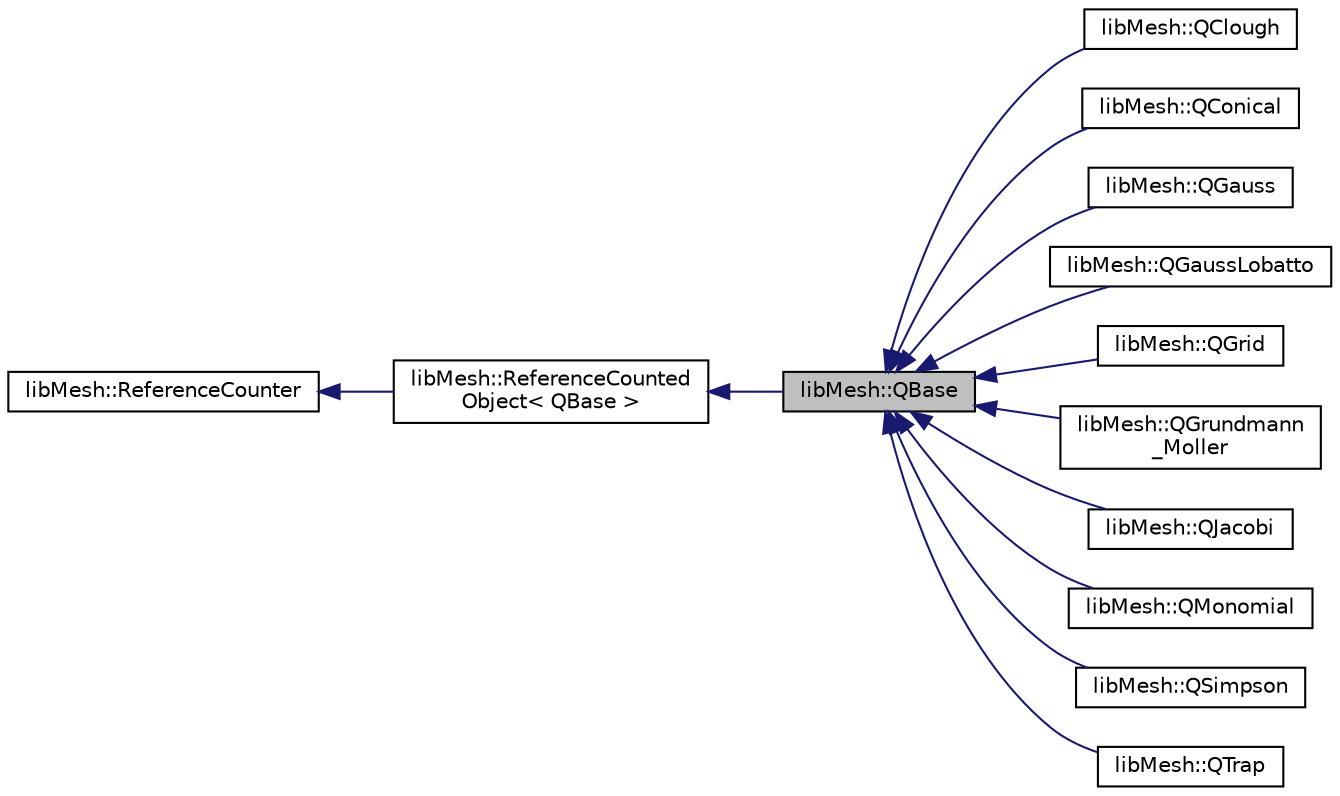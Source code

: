 digraph "libMesh::QBase"
{
  edge [fontname="Helvetica",fontsize="10",labelfontname="Helvetica",labelfontsize="10"];
  node [fontname="Helvetica",fontsize="10",shape=record];
  rankdir="LR";
  Node1 [label="libMesh::QBase",height=0.2,width=0.4,color="black", fillcolor="grey75", style="filled", fontcolor="black"];
  Node2 -> Node1 [dir="back",color="midnightblue",fontsize="10",style="solid",fontname="Helvetica"];
  Node2 [label="libMesh::ReferenceCounted\lObject\< QBase \>",height=0.2,width=0.4,color="black", fillcolor="white", style="filled",URL="$classlibMesh_1_1ReferenceCountedObject.html"];
  Node3 -> Node2 [dir="back",color="midnightblue",fontsize="10",style="solid",fontname="Helvetica"];
  Node3 [label="libMesh::ReferenceCounter",height=0.2,width=0.4,color="black", fillcolor="white", style="filled",URL="$classlibMesh_1_1ReferenceCounter.html",tooltip="Common base for all objects whose creations/destructions are counted. "];
  Node1 -> Node4 [dir="back",color="midnightblue",fontsize="10",style="solid",fontname="Helvetica"];
  Node4 [label="libMesh::QClough",height=0.2,width=0.4,color="black", fillcolor="white", style="filled",URL="$classlibMesh_1_1QClough.html",tooltip="Implements quadrature rules for Clough-Tocher macroelements. "];
  Node1 -> Node5 [dir="back",color="midnightblue",fontsize="10",style="solid",fontname="Helvetica"];
  Node5 [label="libMesh::QConical",height=0.2,width=0.4,color="black", fillcolor="white", style="filled",URL="$classlibMesh_1_1QConical.html",tooltip="Conical product quadrature rules for Tri and Tet elements. "];
  Node1 -> Node6 [dir="back",color="midnightblue",fontsize="10",style="solid",fontname="Helvetica"];
  Node6 [label="libMesh::QGauss",height=0.2,width=0.4,color="black", fillcolor="white", style="filled",URL="$classlibMesh_1_1QGauss.html",tooltip="Implements 1, 2, and 3D \"Gaussian\" quadrature rules. "];
  Node1 -> Node7 [dir="back",color="midnightblue",fontsize="10",style="solid",fontname="Helvetica"];
  Node7 [label="libMesh::QGaussLobatto",height=0.2,width=0.4,color="black", fillcolor="white", style="filled",URL="$classlibMesh_1_1QGaussLobatto.html",tooltip="Implements 1D and 2/3D tensor product Gauss-Lobatto quadrature rules. "];
  Node1 -> Node8 [dir="back",color="midnightblue",fontsize="10",style="solid",fontname="Helvetica"];
  Node8 [label="libMesh::QGrid",height=0.2,width=0.4,color="black", fillcolor="white", style="filled",URL="$classlibMesh_1_1QGrid.html",tooltip="Implements grid-based quadrature rules suitable for non-smooth functions. "];
  Node1 -> Node9 [dir="back",color="midnightblue",fontsize="10",style="solid",fontname="Helvetica"];
  Node9 [label="libMesh::QGrundmann\l_Moller",height=0.2,width=0.4,color="black", fillcolor="white", style="filled",URL="$classlibMesh_1_1QGrundmann__Moller.html",tooltip="Implements the quadrature rules of Grundmann and Moller in 2D and 3D. "];
  Node1 -> Node10 [dir="back",color="midnightblue",fontsize="10",style="solid",fontname="Helvetica"];
  Node10 [label="libMesh::QJacobi",height=0.2,width=0.4,color="black", fillcolor="white", style="filled",URL="$classlibMesh_1_1QJacobi.html",tooltip="Implements 1D Gauss-Jacobi quadrature rules of various orders. "];
  Node1 -> Node11 [dir="back",color="midnightblue",fontsize="10",style="solid",fontname="Helvetica"];
  Node11 [label="libMesh::QMonomial",height=0.2,width=0.4,color="black", fillcolor="white", style="filled",URL="$classlibMesh_1_1QMonomial.html",tooltip="Implements quadrature rules for non-tensor polynomials. "];
  Node1 -> Node12 [dir="back",color="midnightblue",fontsize="10",style="solid",fontname="Helvetica"];
  Node12 [label="libMesh::QSimpson",height=0.2,width=0.4,color="black", fillcolor="white", style="filled",URL="$classlibMesh_1_1QSimpson.html",tooltip="Implements Simpson&#39;s rule, i.e. nodal quadrature for quadratic elements. "];
  Node1 -> Node13 [dir="back",color="midnightblue",fontsize="10",style="solid",fontname="Helvetica"];
  Node13 [label="libMesh::QTrap",height=0.2,width=0.4,color="black", fillcolor="white", style="filled",URL="$classlibMesh_1_1QTrap.html",tooltip="Implements trapezoidal rule, i.e. nodal quadrature for linear elements. "];
}
